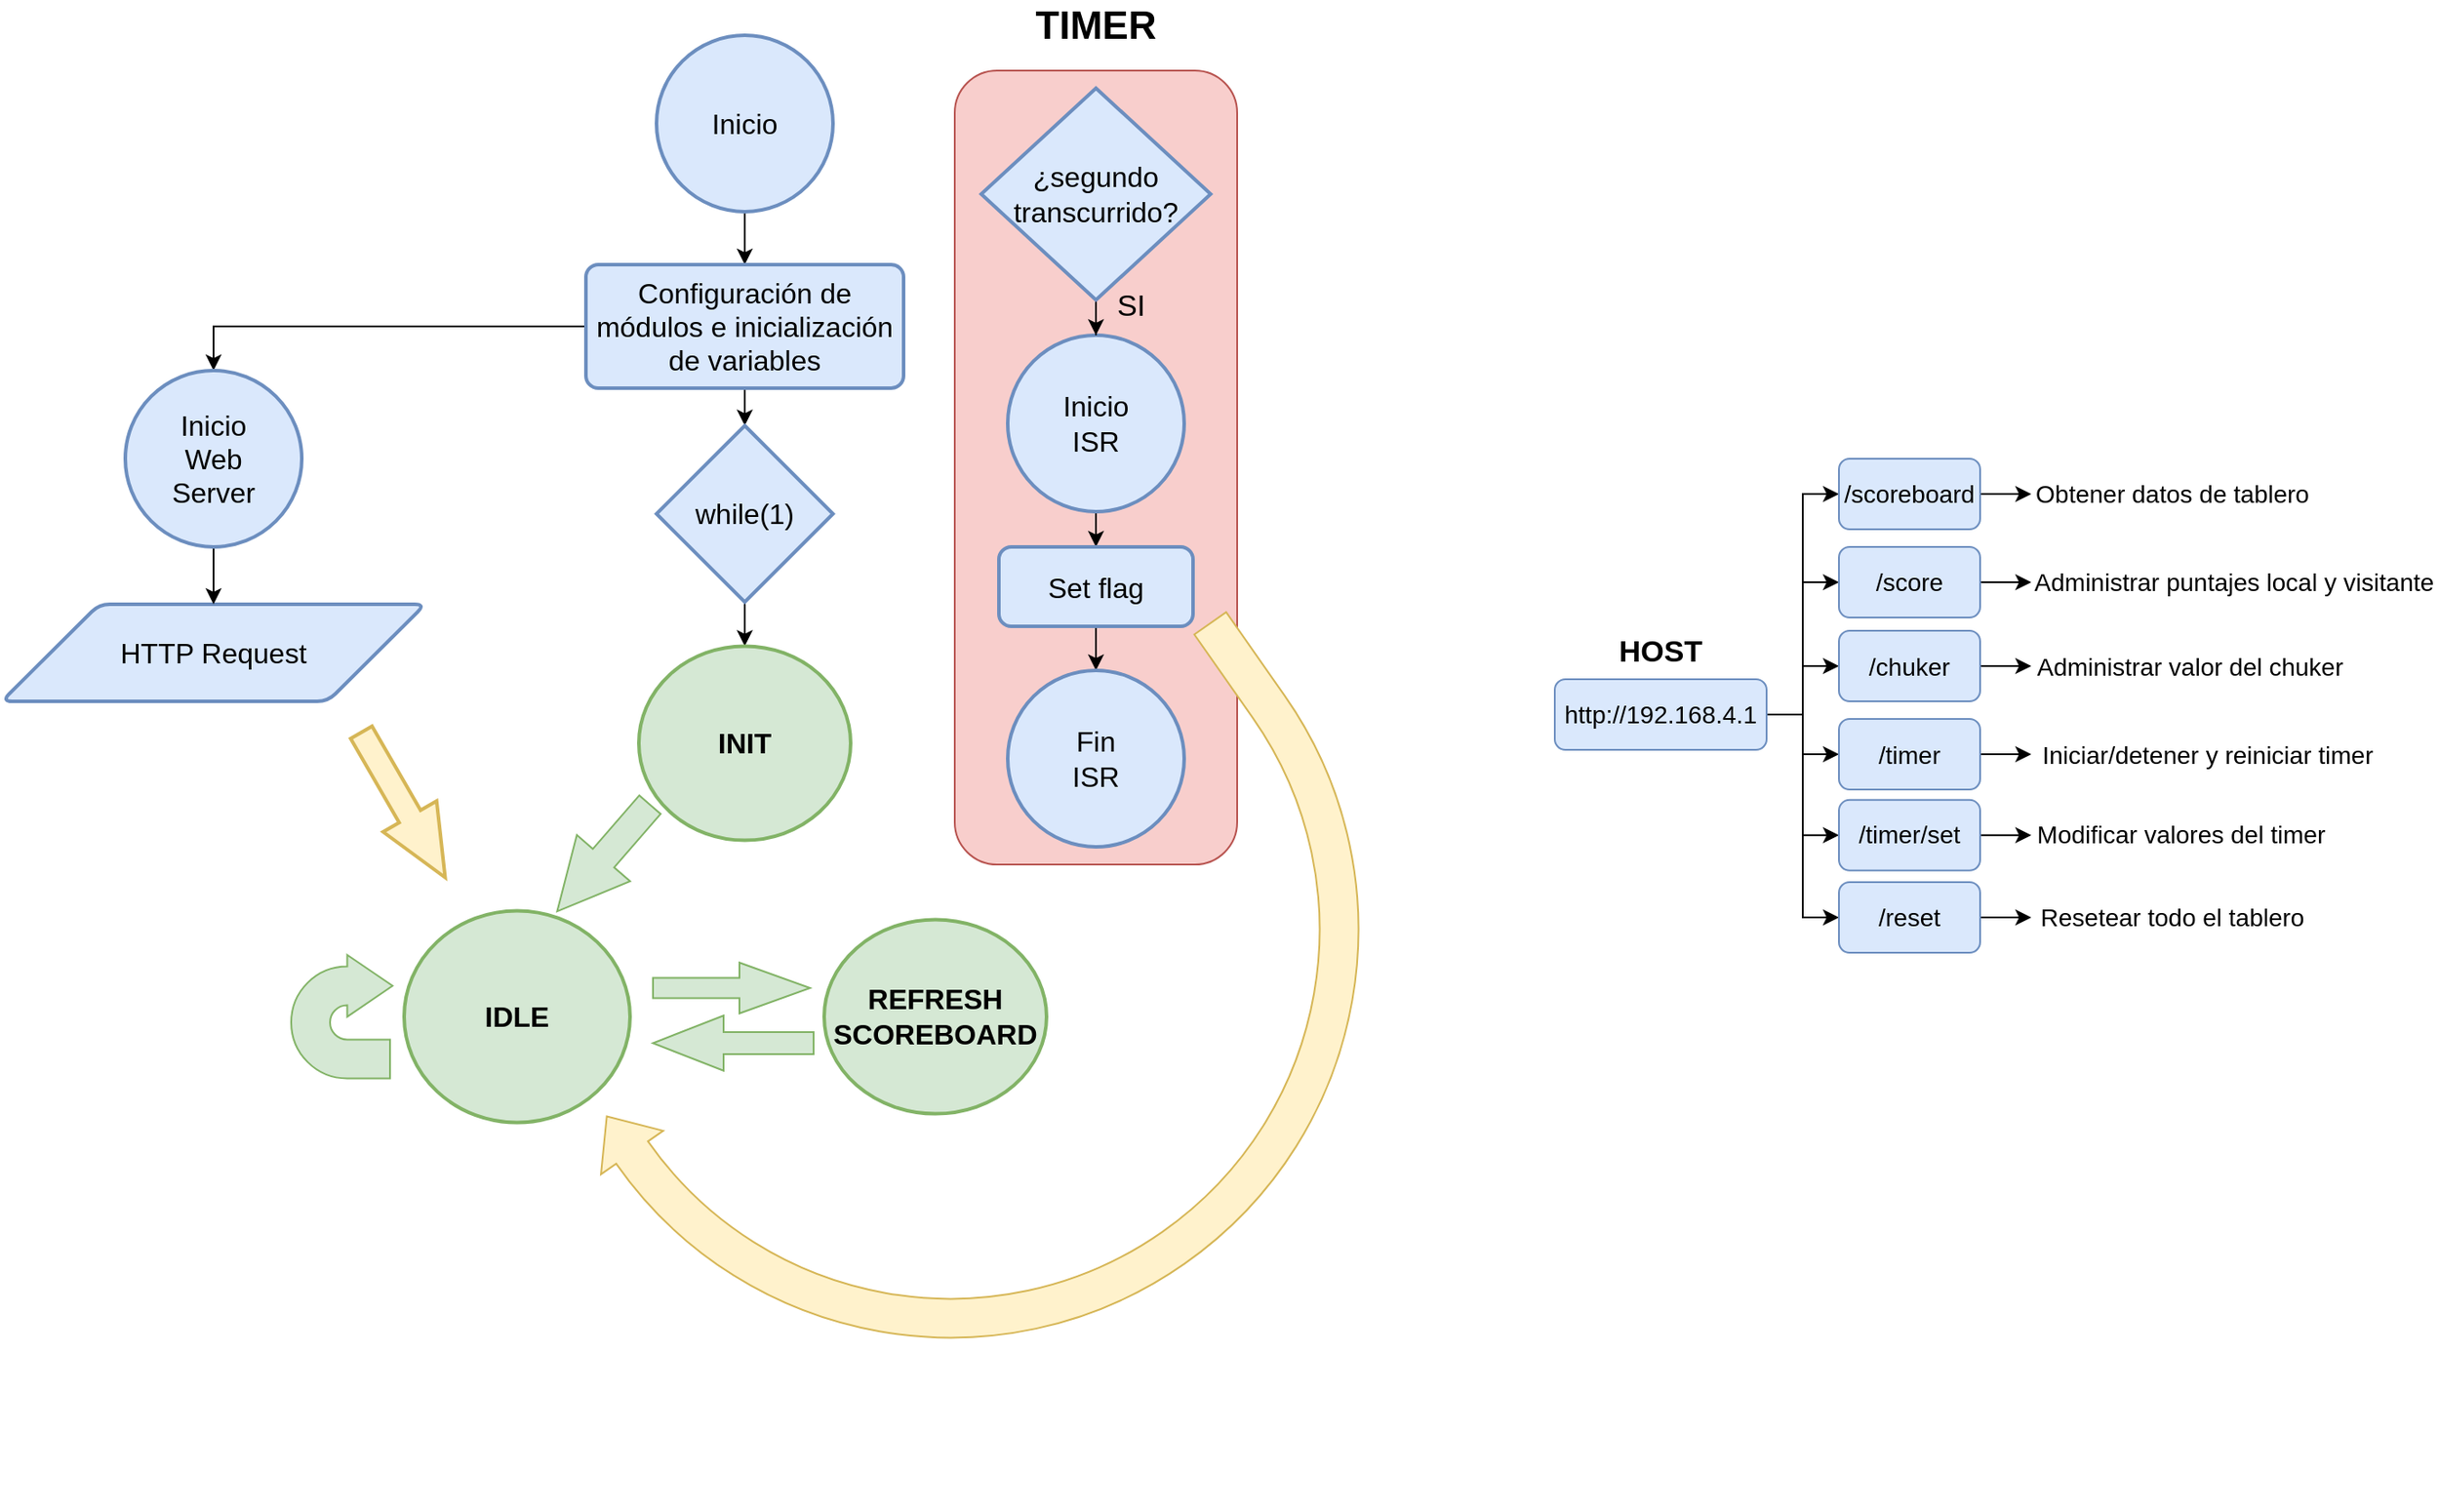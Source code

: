 <mxfile version="21.2.1" type="device">
  <diagram name="Página-1" id="oSbDpv5mkl6K-erDEnrz">
    <mxGraphModel dx="1247" dy="664" grid="1" gridSize="10" guides="1" tooltips="1" connect="1" arrows="1" fold="1" page="1" pageScale="1" pageWidth="827" pageHeight="1169" math="0" shadow="0">
      <root>
        <mxCell id="0" />
        <mxCell id="1" parent="0" />
        <mxCell id="GBYch5mcf7MRAMJ2zihR-43" value="" style="rounded=1;whiteSpace=wrap;html=1;fillColor=#f8cecc;strokeColor=#b85450;" parent="1" vertex="1">
          <mxGeometry x="660" y="40" width="160" height="450" as="geometry" />
        </mxCell>
        <mxCell id="GBYch5mcf7MRAMJ2zihR-32" style="edgeStyle=orthogonalEdgeStyle;rounded=0;orthogonalLoop=1;jettySize=auto;html=1;entryX=0.5;entryY=0;entryDx=0;entryDy=0;" parent="1" source="GBYch5mcf7MRAMJ2zihR-1" target="GBYch5mcf7MRAMJ2zihR-2" edge="1">
          <mxGeometry relative="1" as="geometry" />
        </mxCell>
        <mxCell id="GBYch5mcf7MRAMJ2zihR-1" value="Inicio" style="strokeWidth=2;html=1;shape=mxgraph.flowchart.start_2;whiteSpace=wrap;fontSize=16;fillColor=#dae8fc;strokeColor=#6c8ebf;" parent="1" vertex="1">
          <mxGeometry x="491" y="20" width="100" height="100" as="geometry" />
        </mxCell>
        <mxCell id="GBYch5mcf7MRAMJ2zihR-18" style="edgeStyle=orthogonalEdgeStyle;rounded=0;orthogonalLoop=1;jettySize=auto;html=1;entryX=0.5;entryY=0;entryDx=0;entryDy=0;entryPerimeter=0;" parent="1" source="GBYch5mcf7MRAMJ2zihR-2" target="CKM6rNZtquGCDDvTLIm5-2" edge="1">
          <mxGeometry relative="1" as="geometry">
            <mxPoint x="540" y="199.08" as="targetPoint" />
          </mxGeometry>
        </mxCell>
        <mxCell id="GBYch5mcf7MRAMJ2zihR-46" style="edgeStyle=orthogonalEdgeStyle;rounded=0;orthogonalLoop=1;jettySize=auto;html=1;entryX=0.5;entryY=0;entryDx=0;entryDy=0;entryPerimeter=0;" parent="1" source="GBYch5mcf7MRAMJ2zihR-2" target="GBYch5mcf7MRAMJ2zihR-45" edge="1">
          <mxGeometry relative="1" as="geometry" />
        </mxCell>
        <mxCell id="GBYch5mcf7MRAMJ2zihR-2" value="Configuración de módulos e inicialización de variables" style="rounded=1;whiteSpace=wrap;html=1;absoluteArcSize=1;arcSize=14;strokeWidth=2;fontSize=16;fillColor=#dae8fc;strokeColor=#6c8ebf;" parent="1" vertex="1">
          <mxGeometry x="451" y="150" width="180" height="70" as="geometry" />
        </mxCell>
        <mxCell id="GBYch5mcf7MRAMJ2zihR-22" value="HTTP Request" style="shape=parallelogram;html=1;strokeWidth=2;perimeter=parallelogramPerimeter;whiteSpace=wrap;rounded=1;arcSize=12;size=0.23;fontSize=16;fillColor=#dae8fc;strokeColor=#6c8ebf;" parent="1" vertex="1">
          <mxGeometry x="120" y="342.5" width="240" height="55" as="geometry" />
        </mxCell>
        <mxCell id="GBYch5mcf7MRAMJ2zihR-29" style="edgeStyle=orthogonalEdgeStyle;rounded=0;orthogonalLoop=1;jettySize=auto;html=1;entryX=0.5;entryY=0;entryDx=0;entryDy=0;" parent="1" source="GBYch5mcf7MRAMJ2zihR-23" target="GBYch5mcf7MRAMJ2zihR-26" edge="1">
          <mxGeometry relative="1" as="geometry" />
        </mxCell>
        <mxCell id="GBYch5mcf7MRAMJ2zihR-23" value="Inicio&lt;br&gt;ISR" style="strokeWidth=2;html=1;shape=mxgraph.flowchart.start_2;whiteSpace=wrap;fontSize=16;fillColor=#dae8fc;strokeColor=#6c8ebf;" parent="1" vertex="1">
          <mxGeometry x="690" y="190" width="100" height="100" as="geometry" />
        </mxCell>
        <mxCell id="GBYch5mcf7MRAMJ2zihR-28" style="edgeStyle=orthogonalEdgeStyle;rounded=0;orthogonalLoop=1;jettySize=auto;html=1;entryX=0.5;entryY=0;entryDx=0;entryDy=0;entryPerimeter=0;" parent="1" source="GBYch5mcf7MRAMJ2zihR-25" target="GBYch5mcf7MRAMJ2zihR-23" edge="1">
          <mxGeometry relative="1" as="geometry" />
        </mxCell>
        <mxCell id="GBYch5mcf7MRAMJ2zihR-25" value="¿segundo transcurrido?" style="strokeWidth=2;html=1;shape=mxgraph.flowchart.decision;whiteSpace=wrap;fontSize=16;fillColor=#dae8fc;strokeColor=#6c8ebf;" parent="1" vertex="1">
          <mxGeometry x="675" y="50" width="130" height="120" as="geometry" />
        </mxCell>
        <mxCell id="GBYch5mcf7MRAMJ2zihR-30" style="edgeStyle=orthogonalEdgeStyle;rounded=0;orthogonalLoop=1;jettySize=auto;html=1;entryX=0.5;entryY=0;entryDx=0;entryDy=0;entryPerimeter=0;" parent="1" source="GBYch5mcf7MRAMJ2zihR-26" target="GBYch5mcf7MRAMJ2zihR-27" edge="1">
          <mxGeometry relative="1" as="geometry" />
        </mxCell>
        <mxCell id="GBYch5mcf7MRAMJ2zihR-26" value="Set flag" style="rounded=1;whiteSpace=wrap;html=1;absoluteArcSize=1;arcSize=14;strokeWidth=2;fontSize=16;fillColor=#dae8fc;strokeColor=#6c8ebf;" parent="1" vertex="1">
          <mxGeometry x="685" y="310" width="110" height="45" as="geometry" />
        </mxCell>
        <mxCell id="GBYch5mcf7MRAMJ2zihR-27" value="Fin&lt;br&gt;ISR" style="strokeWidth=2;html=1;shape=mxgraph.flowchart.start_2;whiteSpace=wrap;fontSize=16;fillColor=#dae8fc;strokeColor=#6c8ebf;" parent="1" vertex="1">
          <mxGeometry x="690" y="380" width="100" height="100" as="geometry" />
        </mxCell>
        <mxCell id="GBYch5mcf7MRAMJ2zihR-33" value="" style="verticalLabelPosition=bottom;verticalAlign=top;html=1;strokeWidth=2;shape=mxgraph.arrows2.arrow;dy=0.6;dx=40;notch=0;rotation=60;fillColor=#fff2cc;strokeColor=#d6b656;" parent="1" vertex="1">
          <mxGeometry x="300" y="438.75" width="95" height="35" as="geometry" />
        </mxCell>
        <mxCell id="GBYch5mcf7MRAMJ2zihR-44" value="TIMER" style="text;html=1;strokeColor=none;fillColor=none;align=center;verticalAlign=middle;whiteSpace=wrap;rounded=0;fontSize=22;fontStyle=1" parent="1" vertex="1">
          <mxGeometry x="700" width="80" height="30" as="geometry" />
        </mxCell>
        <mxCell id="GBYch5mcf7MRAMJ2zihR-49" style="edgeStyle=orthogonalEdgeStyle;rounded=0;orthogonalLoop=1;jettySize=auto;html=1;entryX=0.5;entryY=0;entryDx=0;entryDy=0;" parent="1" source="GBYch5mcf7MRAMJ2zihR-45" target="GBYch5mcf7MRAMJ2zihR-22" edge="1">
          <mxGeometry relative="1" as="geometry" />
        </mxCell>
        <mxCell id="GBYch5mcf7MRAMJ2zihR-45" value="Inicio&lt;br&gt;Web&lt;br&gt;Server" style="strokeWidth=2;html=1;shape=mxgraph.flowchart.start_2;whiteSpace=wrap;fillColor=#dae8fc;strokeColor=#6c8ebf;fontSize=16;" parent="1" vertex="1">
          <mxGeometry x="190" y="210" width="100" height="100" as="geometry" />
        </mxCell>
        <mxCell id="GBYch5mcf7MRAMJ2zihR-79" style="edgeStyle=orthogonalEdgeStyle;rounded=0;orthogonalLoop=1;jettySize=auto;html=1;entryX=0;entryY=0.5;entryDx=0;entryDy=0;" parent="1" source="GBYch5mcf7MRAMJ2zihR-51" target="GBYch5mcf7MRAMJ2zihR-61" edge="1">
          <mxGeometry relative="1" as="geometry" />
        </mxCell>
        <mxCell id="GBYch5mcf7MRAMJ2zihR-80" style="edgeStyle=orthogonalEdgeStyle;rounded=0;orthogonalLoop=1;jettySize=auto;html=1;entryX=0;entryY=0.5;entryDx=0;entryDy=0;" parent="1" source="GBYch5mcf7MRAMJ2zihR-51" target="GBYch5mcf7MRAMJ2zihR-53" edge="1">
          <mxGeometry relative="1" as="geometry" />
        </mxCell>
        <mxCell id="GBYch5mcf7MRAMJ2zihR-81" style="edgeStyle=orthogonalEdgeStyle;rounded=0;orthogonalLoop=1;jettySize=auto;html=1;entryX=0;entryY=0.5;entryDx=0;entryDy=0;" parent="1" source="GBYch5mcf7MRAMJ2zihR-51" target="GBYch5mcf7MRAMJ2zihR-52" edge="1">
          <mxGeometry relative="1" as="geometry" />
        </mxCell>
        <mxCell id="GBYch5mcf7MRAMJ2zihR-82" style="edgeStyle=orthogonalEdgeStyle;rounded=0;orthogonalLoop=1;jettySize=auto;html=1;entryX=0;entryY=0.5;entryDx=0;entryDy=0;" parent="1" source="GBYch5mcf7MRAMJ2zihR-51" target="GBYch5mcf7MRAMJ2zihR-56" edge="1">
          <mxGeometry relative="1" as="geometry" />
        </mxCell>
        <mxCell id="GBYch5mcf7MRAMJ2zihR-84" style="edgeStyle=orthogonalEdgeStyle;rounded=0;orthogonalLoop=1;jettySize=auto;html=1;entryX=0;entryY=0.5;entryDx=0;entryDy=0;" parent="1" source="GBYch5mcf7MRAMJ2zihR-51" target="GBYch5mcf7MRAMJ2zihR-55" edge="1">
          <mxGeometry relative="1" as="geometry" />
        </mxCell>
        <mxCell id="GBYch5mcf7MRAMJ2zihR-85" style="edgeStyle=orthogonalEdgeStyle;rounded=0;orthogonalLoop=1;jettySize=auto;html=1;entryX=0;entryY=0.5;entryDx=0;entryDy=0;" parent="1" source="GBYch5mcf7MRAMJ2zihR-51" target="GBYch5mcf7MRAMJ2zihR-57" edge="1">
          <mxGeometry relative="1" as="geometry" />
        </mxCell>
        <mxCell id="GBYch5mcf7MRAMJ2zihR-51" value="http://192.168.4.1" style="rounded=1;whiteSpace=wrap;html=1;fontSize=14;fillColor=#dae8fc;strokeColor=#6c8ebf;" parent="1" vertex="1">
          <mxGeometry x="1000" y="385" width="120" height="40" as="geometry" />
        </mxCell>
        <mxCell id="GBYch5mcf7MRAMJ2zihR-68" style="edgeStyle=orthogonalEdgeStyle;rounded=0;orthogonalLoop=1;jettySize=auto;html=1;entryX=0;entryY=0.5;entryDx=0;entryDy=0;" parent="1" source="GBYch5mcf7MRAMJ2zihR-52" target="GBYch5mcf7MRAMJ2zihR-60" edge="1">
          <mxGeometry relative="1" as="geometry" />
        </mxCell>
        <mxCell id="GBYch5mcf7MRAMJ2zihR-52" value="/score" style="rounded=1;whiteSpace=wrap;html=1;fontSize=14;fillColor=#dae8fc;strokeColor=#6c8ebf;" parent="1" vertex="1">
          <mxGeometry x="1161" y="310" width="80" height="40" as="geometry" />
        </mxCell>
        <mxCell id="GBYch5mcf7MRAMJ2zihR-66" style="edgeStyle=orthogonalEdgeStyle;rounded=0;orthogonalLoop=1;jettySize=auto;html=1;entryX=0;entryY=0.5;entryDx=0;entryDy=0;" parent="1" source="GBYch5mcf7MRAMJ2zihR-53" target="GBYch5mcf7MRAMJ2zihR-58" edge="1">
          <mxGeometry relative="1" as="geometry" />
        </mxCell>
        <mxCell id="GBYch5mcf7MRAMJ2zihR-53" value="/timer" style="rounded=1;whiteSpace=wrap;html=1;fontSize=14;fillColor=#dae8fc;strokeColor=#6c8ebf;" parent="1" vertex="1">
          <mxGeometry x="1161" y="407.5" width="80" height="40" as="geometry" />
        </mxCell>
        <mxCell id="GBYch5mcf7MRAMJ2zihR-67" style="edgeStyle=orthogonalEdgeStyle;rounded=0;orthogonalLoop=1;jettySize=auto;html=1;entryX=0;entryY=0.5;entryDx=0;entryDy=0;" parent="1" source="GBYch5mcf7MRAMJ2zihR-55" target="GBYch5mcf7MRAMJ2zihR-59" edge="1">
          <mxGeometry relative="1" as="geometry" />
        </mxCell>
        <mxCell id="GBYch5mcf7MRAMJ2zihR-55" value="/timer/set" style="rounded=1;whiteSpace=wrap;html=1;fontSize=14;fillColor=#dae8fc;strokeColor=#6c8ebf;" parent="1" vertex="1">
          <mxGeometry x="1161" y="453.42" width="80" height="40" as="geometry" />
        </mxCell>
        <mxCell id="GBYch5mcf7MRAMJ2zihR-70" style="edgeStyle=orthogonalEdgeStyle;rounded=0;orthogonalLoop=1;jettySize=auto;html=1;entryX=0;entryY=0.5;entryDx=0;entryDy=0;" parent="1" source="GBYch5mcf7MRAMJ2zihR-56" target="GBYch5mcf7MRAMJ2zihR-64" edge="1">
          <mxGeometry relative="1" as="geometry" />
        </mxCell>
        <mxCell id="GBYch5mcf7MRAMJ2zihR-56" value="/scoreboard" style="rounded=1;whiteSpace=wrap;html=1;fontSize=14;fillColor=#dae8fc;strokeColor=#6c8ebf;" parent="1" vertex="1">
          <mxGeometry x="1161" y="260" width="80" height="40" as="geometry" />
        </mxCell>
        <mxCell id="GBYch5mcf7MRAMJ2zihR-71" style="edgeStyle=orthogonalEdgeStyle;rounded=0;orthogonalLoop=1;jettySize=auto;html=1;entryX=0;entryY=0.5;entryDx=0;entryDy=0;" parent="1" source="GBYch5mcf7MRAMJ2zihR-57" target="GBYch5mcf7MRAMJ2zihR-65" edge="1">
          <mxGeometry relative="1" as="geometry" />
        </mxCell>
        <mxCell id="GBYch5mcf7MRAMJ2zihR-57" value="/reset" style="rounded=1;whiteSpace=wrap;html=1;fontSize=14;fillColor=#dae8fc;strokeColor=#6c8ebf;" parent="1" vertex="1">
          <mxGeometry x="1161" y="500" width="80" height="40" as="geometry" />
        </mxCell>
        <mxCell id="GBYch5mcf7MRAMJ2zihR-58" value="Iniciar/detener y reiniciar timer" style="text;html=1;strokeColor=none;fillColor=none;align=center;verticalAlign=middle;whiteSpace=wrap;rounded=0;fontSize=14;" parent="1" vertex="1">
          <mxGeometry x="1270" y="416.25" width="200" height="22.5" as="geometry" />
        </mxCell>
        <mxCell id="GBYch5mcf7MRAMJ2zihR-59" value="Modificar valores del timer" style="text;html=1;strokeColor=none;fillColor=none;align=center;verticalAlign=middle;whiteSpace=wrap;rounded=0;fontSize=14;" parent="1" vertex="1">
          <mxGeometry x="1270" y="462.17" width="170" height="22.5" as="geometry" />
        </mxCell>
        <mxCell id="GBYch5mcf7MRAMJ2zihR-60" value="Administrar puntajes local y visitante" style="text;html=1;strokeColor=none;fillColor=none;align=center;verticalAlign=middle;whiteSpace=wrap;rounded=0;fontSize=14;" parent="1" vertex="1">
          <mxGeometry x="1270" y="318.75" width="230" height="22.5" as="geometry" />
        </mxCell>
        <mxCell id="GBYch5mcf7MRAMJ2zihR-69" style="edgeStyle=orthogonalEdgeStyle;rounded=0;orthogonalLoop=1;jettySize=auto;html=1;entryX=0;entryY=0.5;entryDx=0;entryDy=0;" parent="1" source="GBYch5mcf7MRAMJ2zihR-61" target="GBYch5mcf7MRAMJ2zihR-63" edge="1">
          <mxGeometry relative="1" as="geometry" />
        </mxCell>
        <mxCell id="GBYch5mcf7MRAMJ2zihR-61" value="/chuker" style="rounded=1;whiteSpace=wrap;html=1;fontSize=14;fillColor=#dae8fc;strokeColor=#6c8ebf;" parent="1" vertex="1">
          <mxGeometry x="1161" y="357.5" width="80" height="40" as="geometry" />
        </mxCell>
        <mxCell id="GBYch5mcf7MRAMJ2zihR-63" value="Administrar valor del chuker" style="text;html=1;strokeColor=none;fillColor=none;align=center;verticalAlign=middle;whiteSpace=wrap;rounded=0;fontSize=14;" parent="1" vertex="1">
          <mxGeometry x="1270" y="366.25" width="180" height="22.5" as="geometry" />
        </mxCell>
        <mxCell id="GBYch5mcf7MRAMJ2zihR-64" value="Obtener datos de tablero" style="text;html=1;strokeColor=none;fillColor=none;align=center;verticalAlign=middle;whiteSpace=wrap;rounded=0;fontSize=14;" parent="1" vertex="1">
          <mxGeometry x="1270" y="268.75" width="160" height="22.5" as="geometry" />
        </mxCell>
        <mxCell id="GBYch5mcf7MRAMJ2zihR-65" value="Resetear todo el tablero" style="text;html=1;strokeColor=none;fillColor=none;align=center;verticalAlign=middle;whiteSpace=wrap;rounded=0;fontSize=14;" parent="1" vertex="1">
          <mxGeometry x="1270" y="508.75" width="160" height="22.5" as="geometry" />
        </mxCell>
        <mxCell id="GBYch5mcf7MRAMJ2zihR-78" value="HOST" style="text;html=1;strokeColor=none;fillColor=none;align=center;verticalAlign=middle;whiteSpace=wrap;rounded=0;fontStyle=1;fontSize=17;" parent="1" vertex="1">
          <mxGeometry x="1020" y="357.5" width="80" height="25" as="geometry" />
        </mxCell>
        <mxCell id="Vk_1e4DqvfFJr7k5B74B-7" value="SI" style="text;html=1;strokeColor=none;fillColor=none;align=center;verticalAlign=middle;whiteSpace=wrap;rounded=0;fontSize=17;" parent="1" vertex="1">
          <mxGeometry x="740" y="158.75" width="40" height="31.25" as="geometry" />
        </mxCell>
        <mxCell id="CKM6rNZtquGCDDvTLIm5-24" style="edgeStyle=orthogonalEdgeStyle;rounded=0;orthogonalLoop=1;jettySize=auto;html=1;entryX=0.5;entryY=0;entryDx=0;entryDy=0;entryPerimeter=0;" edge="1" parent="1" source="CKM6rNZtquGCDDvTLIm5-2" target="CKM6rNZtquGCDDvTLIm5-6">
          <mxGeometry relative="1" as="geometry" />
        </mxCell>
        <mxCell id="CKM6rNZtquGCDDvTLIm5-2" value="while(1)" style="strokeWidth=2;html=1;shape=mxgraph.flowchart.decision;whiteSpace=wrap;fontSize=16;fillColor=#dae8fc;strokeColor=#6c8ebf;" vertex="1" parent="1">
          <mxGeometry x="491" y="241.25" width="100" height="100" as="geometry" />
        </mxCell>
        <mxCell id="CKM6rNZtquGCDDvTLIm5-6" value="INIT" style="strokeWidth=2;html=1;shape=mxgraph.flowchart.start_2;whiteSpace=wrap;fontSize=16;fillColor=#d5e8d4;strokeColor=#82b366;fontStyle=1" vertex="1" parent="1">
          <mxGeometry x="481" y="366.25" width="120" height="110" as="geometry" />
        </mxCell>
        <mxCell id="CKM6rNZtquGCDDvTLIm5-7" value="REFRESH&lt;br&gt;SCOREBOARD" style="strokeWidth=2;html=1;shape=mxgraph.flowchart.start_2;whiteSpace=wrap;fontSize=16;fillColor=#d5e8d4;strokeColor=#82b366;fontStyle=1" vertex="1" parent="1">
          <mxGeometry x="586" y="521.25" width="126" height="110" as="geometry" />
        </mxCell>
        <mxCell id="CKM6rNZtquGCDDvTLIm5-8" value="IDLE" style="strokeWidth=2;html=1;shape=mxgraph.flowchart.start_2;whiteSpace=wrap;fontSize=16;fillColor=#d5e8d4;strokeColor=#82b366;fontStyle=1" vertex="1" parent="1">
          <mxGeometry x="348" y="516.25" width="128" height="120" as="geometry" />
        </mxCell>
        <mxCell id="CKM6rNZtquGCDDvTLIm5-13" value="" style="html=1;shadow=0;dashed=0;align=center;verticalAlign=middle;shape=mxgraph.arrows2.uTurnArrow;dy=11;arrowHead=35;dx2=25.68;fillColor=#d5e8d4;strokeColor=#82b366;" vertex="1" parent="1">
          <mxGeometry x="284" y="541.25" width="56" height="70" as="geometry" />
        </mxCell>
        <mxCell id="CKM6rNZtquGCDDvTLIm5-14" value="" style="html=1;shadow=0;dashed=0;align=center;verticalAlign=middle;shape=mxgraph.arrows2.arrow;dy=0.6;dx=40;direction=north;notch=0;rotation=-139;fillColor=#d5e8d4;strokeColor=#82b366;" vertex="1" parent="1">
          <mxGeometry x="441" y="446.25" width="40" height="80.16" as="geometry" />
        </mxCell>
        <mxCell id="CKM6rNZtquGCDDvTLIm5-16" value="" style="html=1;shadow=0;dashed=0;align=center;verticalAlign=middle;shape=mxgraph.arrows2.arrow;dy=0.6;dx=40;notch=0;fillColor=#d5e8d4;strokeColor=#82b366;" vertex="1" parent="1">
          <mxGeometry x="489" y="545.63" width="89" height="28.75" as="geometry" />
        </mxCell>
        <mxCell id="CKM6rNZtquGCDDvTLIm5-17" value="" style="html=1;shadow=0;dashed=0;align=center;verticalAlign=middle;shape=mxgraph.arrows2.arrow;dy=0.6;dx=40;notch=0;rotation=-180;fillColor=#d5e8d4;strokeColor=#82b366;" vertex="1" parent="1">
          <mxGeometry x="489" y="575.63" width="91" height="31.25" as="geometry" />
        </mxCell>
        <mxCell id="CKM6rNZtquGCDDvTLIm5-23" value="" style="html=1;shadow=0;dashed=0;align=center;verticalAlign=middle;shape=mxgraph.arrows2.uTurnArrow;dy=11;arrowHead=43;dx2=25;rotation=-125;fillColor=#fff2cc;strokeColor=#d6b656;" vertex="1" parent="1">
          <mxGeometry x="558.48" y="364.53" width="288.97" height="472.9" as="geometry" />
        </mxCell>
      </root>
    </mxGraphModel>
  </diagram>
</mxfile>
